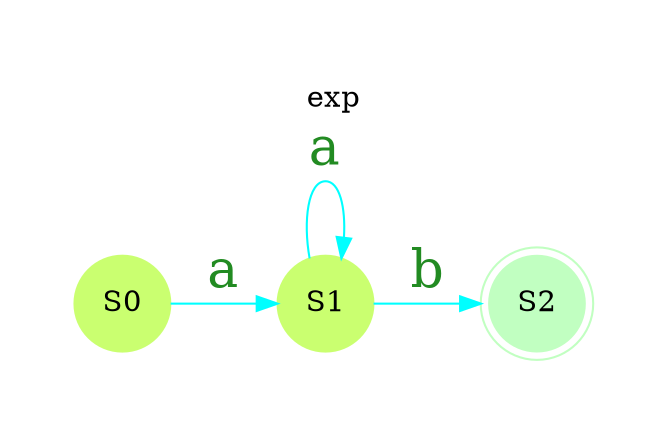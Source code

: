 digraph G{
labelloc = "t";
label = exp;
node [shape="circle", style=filled];
rankdir = LR;
graph [splines="true" forcelabels="true" pad="0.5,0.5" nodesep="0.5" overlap="false" bgcolor="white" ];
S0 [color = darkolivegreen1];
S0->S1[label="a" color=cyan fontcolor=forestgreen fontsize=25];
S1 [color = darkolivegreen1];
S1->S1[label="a" color=cyan fontcolor=forestgreen fontsize=25];
S1->S2[label="b" color=cyan fontcolor=forestgreen fontsize=25];
S2 [color = darkolivegreen1];
S2 [shape="doublecircle", color=darkseagreen1];

}